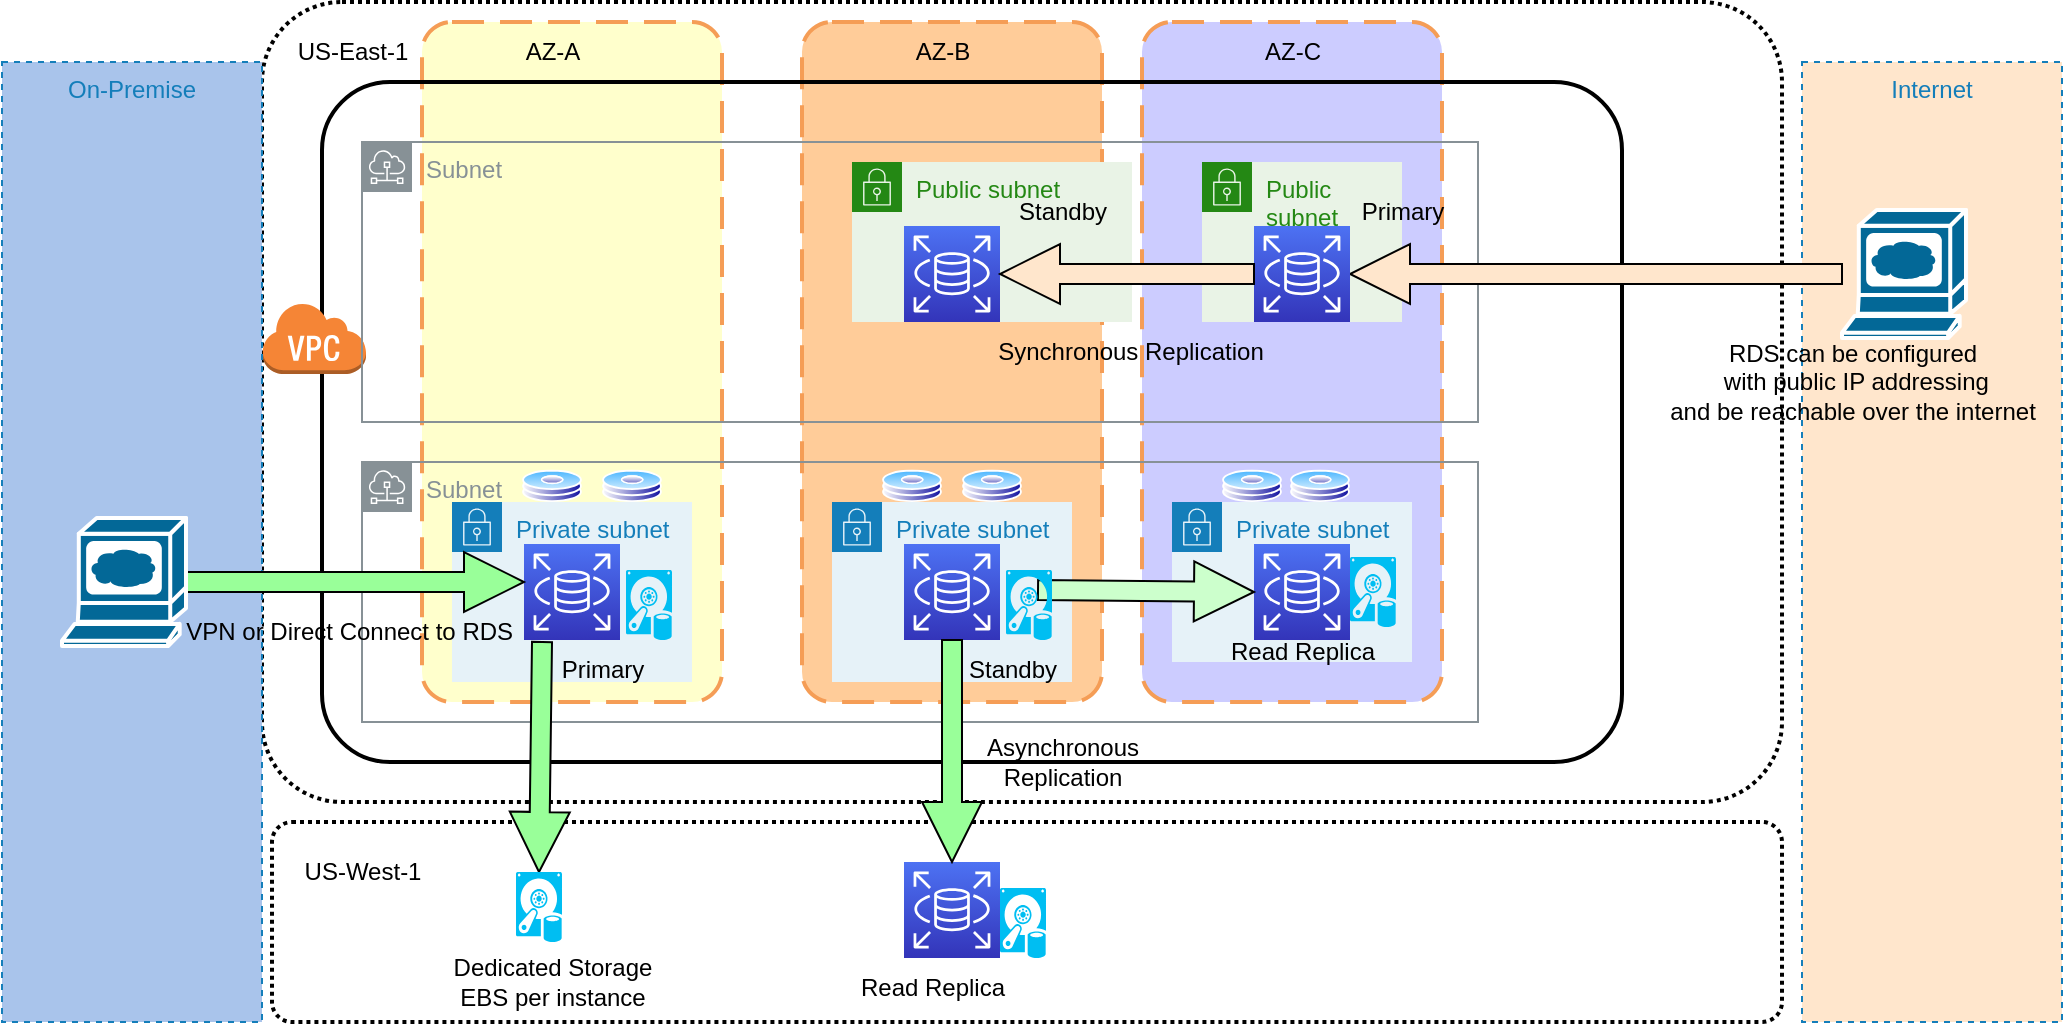 <mxfile version="20.8.13" type="github">
  <diagram id="stbyG8PFdSv3hAW9tTvB" name="Page-1">
    <mxGraphModel dx="2044" dy="627" grid="1" gridSize="10" guides="1" tooltips="1" connect="1" arrows="1" fold="1" page="1" pageScale="1" pageWidth="850" pageHeight="1100" math="0" shadow="0">
      <root>
        <mxCell id="0" />
        <mxCell id="1" parent="0" />
        <mxCell id="larNTnmImganuYbGx3xY-1" value="" style="rounded=1;arcSize=10;dashed=1;fillColor=none;gradientColor=none;dashPattern=1 1;strokeWidth=2;" parent="1" vertex="1">
          <mxGeometry x="60" y="50" width="760" height="400" as="geometry" />
        </mxCell>
        <mxCell id="larNTnmImganuYbGx3xY-3" value="" style="rounded=1;arcSize=10;dashed=1;strokeColor=#F59D56;fillColor=#FFFFCC;gradientColor=none;dashPattern=8 4;strokeWidth=2;" parent="1" vertex="1">
          <mxGeometry x="140" y="60" width="150" height="340" as="geometry" />
        </mxCell>
        <mxCell id="larNTnmImganuYbGx3xY-4" value="" style="rounded=1;arcSize=10;dashed=1;strokeColor=#F59D56;fillColor=#FFCC99;gradientColor=none;dashPattern=8 4;strokeWidth=2;" parent="1" vertex="1">
          <mxGeometry x="330" y="60" width="150" height="340" as="geometry" />
        </mxCell>
        <mxCell id="larNTnmImganuYbGx3xY-5" value="" style="rounded=1;arcSize=10;dashed=1;strokeColor=#F59D56;fillColor=#CCCCFF;gradientColor=none;dashPattern=8 4;strokeWidth=2;" parent="1" vertex="1">
          <mxGeometry x="500" y="60" width="150" height="340" as="geometry" />
        </mxCell>
        <mxCell id="larNTnmImganuYbGx3xY-6" value="" style="rounded=1;arcSize=10;dashed=0;fillColor=none;gradientColor=none;strokeWidth=2;" parent="1" vertex="1">
          <mxGeometry x="90" y="90" width="650" height="340" as="geometry" />
        </mxCell>
        <mxCell id="larNTnmImganuYbGx3xY-7" value="" style="dashed=0;html=1;shape=mxgraph.aws3.virtual_private_cloud;fillColor=#F58536;gradientColor=none;dashed=0;" parent="1" vertex="1">
          <mxGeometry x="60" y="200" width="52" height="36" as="geometry" />
        </mxCell>
        <mxCell id="larNTnmImganuYbGx3xY-10" value="Subnet" style="sketch=0;outlineConnect=0;gradientColor=none;html=1;whiteSpace=wrap;fontSize=12;fontStyle=0;shape=mxgraph.aws4.group;grIcon=mxgraph.aws4.group_subnet;strokeColor=#879196;fillColor=none;verticalAlign=top;align=left;spacingLeft=30;fontColor=#879196;dashed=0;" parent="1" vertex="1">
          <mxGeometry x="110" y="120" width="558" height="140" as="geometry" />
        </mxCell>
        <mxCell id="larNTnmImganuYbGx3xY-11" value="Private subnet" style="points=[[0,0],[0.25,0],[0.5,0],[0.75,0],[1,0],[1,0.25],[1,0.5],[1,0.75],[1,1],[0.75,1],[0.5,1],[0.25,1],[0,1],[0,0.75],[0,0.5],[0,0.25]];outlineConnect=0;gradientColor=none;html=1;whiteSpace=wrap;fontSize=12;fontStyle=0;container=1;pointerEvents=0;collapsible=0;recursiveResize=0;shape=mxgraph.aws4.group;grIcon=mxgraph.aws4.group_security_group;grStroke=0;strokeColor=#147EBA;fillColor=#E6F2F8;verticalAlign=top;align=left;spacingLeft=30;fontColor=#147EBA;dashed=0;" parent="1" vertex="1">
          <mxGeometry x="515" y="300" width="120" height="80" as="geometry" />
        </mxCell>
        <mxCell id="larNTnmImganuYbGx3xY-12" value="Public subnet" style="points=[[0,0],[0.25,0],[0.5,0],[0.75,0],[1,0],[1,0.25],[1,0.5],[1,0.75],[1,1],[0.75,1],[0.5,1],[0.25,1],[0,1],[0,0.75],[0,0.5],[0,0.25]];outlineConnect=0;gradientColor=none;html=1;whiteSpace=wrap;fontSize=12;fontStyle=0;container=1;pointerEvents=0;collapsible=0;recursiveResize=0;shape=mxgraph.aws4.group;grIcon=mxgraph.aws4.group_security_group;grStroke=0;strokeColor=#248814;fillColor=#E9F3E6;verticalAlign=top;align=left;spacingLeft=30;fontColor=#248814;dashed=0;" parent="1" vertex="1">
          <mxGeometry x="355" y="130" width="140" height="80" as="geometry" />
        </mxCell>
        <mxCell id="EKmpy8bJZApXXMo4z5-l-45" value="" style="sketch=0;points=[[0,0,0],[0.25,0,0],[0.5,0,0],[0.75,0,0],[1,0,0],[0,1,0],[0.25,1,0],[0.5,1,0],[0.75,1,0],[1,1,0],[0,0.25,0],[0,0.5,0],[0,0.75,0],[1,0.25,0],[1,0.5,0],[1,0.75,0]];outlineConnect=0;fontColor=#232F3E;gradientColor=#4D72F3;gradientDirection=north;fillColor=#3334B9;strokeColor=#ffffff;dashed=0;verticalLabelPosition=bottom;verticalAlign=top;align=center;html=1;fontSize=12;fontStyle=0;aspect=fixed;shape=mxgraph.aws4.resourceIcon;resIcon=mxgraph.aws4.rds;" vertex="1" parent="larNTnmImganuYbGx3xY-12">
          <mxGeometry x="26" y="32" width="48" height="48" as="geometry" />
        </mxCell>
        <mxCell id="EKmpy8bJZApXXMo4z5-l-48" value="Standby" style="text;html=1;align=center;verticalAlign=middle;resizable=0;points=[];autosize=1;strokeColor=none;fillColor=none;" vertex="1" parent="larNTnmImganuYbGx3xY-12">
          <mxGeometry x="70" y="10" width="70" height="30" as="geometry" />
        </mxCell>
        <mxCell id="larNTnmImganuYbGx3xY-13" value="Subnet" style="sketch=0;outlineConnect=0;gradientColor=none;html=1;whiteSpace=wrap;fontSize=12;fontStyle=0;shape=mxgraph.aws4.group;grIcon=mxgraph.aws4.group_subnet;strokeColor=#879196;fillColor=none;verticalAlign=top;align=left;spacingLeft=30;fontColor=#879196;dashed=0;" parent="1" vertex="1">
          <mxGeometry x="110" y="280" width="558" height="130" as="geometry" />
        </mxCell>
        <mxCell id="larNTnmImganuYbGx3xY-14" value="" style="rounded=1;arcSize=10;dashed=1;fillColor=none;gradientColor=none;dashPattern=1 1;strokeWidth=2;" parent="1" vertex="1">
          <mxGeometry x="65" y="460" width="755" height="100" as="geometry" />
        </mxCell>
        <mxCell id="larNTnmImganuYbGx3xY-15" value="Public subnet" style="points=[[0,0],[0.25,0],[0.5,0],[0.75,0],[1,0],[1,0.25],[1,0.5],[1,0.75],[1,1],[0.75,1],[0.5,1],[0.25,1],[0,1],[0,0.75],[0,0.5],[0,0.25]];outlineConnect=0;gradientColor=none;html=1;whiteSpace=wrap;fontSize=12;fontStyle=0;container=1;pointerEvents=0;collapsible=0;recursiveResize=0;shape=mxgraph.aws4.group;grIcon=mxgraph.aws4.group_security_group;grStroke=0;strokeColor=#248814;fillColor=#E9F3E6;verticalAlign=top;align=left;spacingLeft=30;fontColor=#248814;dashed=0;" parent="1" vertex="1">
          <mxGeometry x="530" y="130" width="100" height="80" as="geometry" />
        </mxCell>
        <mxCell id="larNTnmImganuYbGx3xY-16" value="Private subnet" style="points=[[0,0],[0.25,0],[0.5,0],[0.75,0],[1,0],[1,0.25],[1,0.5],[1,0.75],[1,1],[0.75,1],[0.5,1],[0.25,1],[0,1],[0,0.75],[0,0.5],[0,0.25]];outlineConnect=0;gradientColor=none;html=1;whiteSpace=wrap;fontSize=12;fontStyle=0;container=1;pointerEvents=0;collapsible=0;recursiveResize=0;shape=mxgraph.aws4.group;grIcon=mxgraph.aws4.group_security_group;grStroke=0;strokeColor=#147EBA;fillColor=#E6F2F8;verticalAlign=top;align=left;spacingLeft=30;fontColor=#147EBA;dashed=0;" parent="1" vertex="1">
          <mxGeometry x="345" y="300" width="120" height="90" as="geometry" />
        </mxCell>
        <mxCell id="EKmpy8bJZApXXMo4z5-l-12" value="" style="sketch=0;points=[[0,0,0],[0.25,0,0],[0.5,0,0],[0.75,0,0],[1,0,0],[0,1,0],[0.25,1,0],[0.5,1,0],[0.75,1,0],[1,1,0],[0,0.25,0],[0,0.5,0],[0,0.75,0],[1,0.25,0],[1,0.5,0],[1,0.75,0]];outlineConnect=0;fontColor=#232F3E;gradientColor=#4D72F3;gradientDirection=north;fillColor=#3334B9;strokeColor=#ffffff;dashed=0;verticalLabelPosition=bottom;verticalAlign=top;align=center;html=1;fontSize=12;fontStyle=0;aspect=fixed;shape=mxgraph.aws4.resourceIcon;resIcon=mxgraph.aws4.rds;" vertex="1" parent="larNTnmImganuYbGx3xY-16">
          <mxGeometry x="36" y="21" width="48" height="48" as="geometry" />
        </mxCell>
        <mxCell id="EKmpy8bJZApXXMo4z5-l-15" value="Standby" style="text;html=1;align=center;verticalAlign=middle;resizable=0;points=[];autosize=1;strokeColor=none;fillColor=none;" vertex="1" parent="larNTnmImganuYbGx3xY-16">
          <mxGeometry x="55" y="69" width="70" height="30" as="geometry" />
        </mxCell>
        <mxCell id="larNTnmImganuYbGx3xY-17" value="Private subnet" style="points=[[0,0],[0.25,0],[0.5,0],[0.75,0],[1,0],[1,0.25],[1,0.5],[1,0.75],[1,1],[0.75,1],[0.5,1],[0.25,1],[0,1],[0,0.75],[0,0.5],[0,0.25]];outlineConnect=0;gradientColor=none;html=1;whiteSpace=wrap;fontSize=12;fontStyle=0;container=1;pointerEvents=0;collapsible=0;recursiveResize=0;shape=mxgraph.aws4.group;grIcon=mxgraph.aws4.group_security_group;grStroke=0;strokeColor=#147EBA;fillColor=#E6F2F8;verticalAlign=top;align=left;spacingLeft=30;fontColor=#147EBA;dashed=0;" parent="1" vertex="1">
          <mxGeometry x="155" y="300" width="120" height="90" as="geometry" />
        </mxCell>
        <mxCell id="EKmpy8bJZApXXMo4z5-l-11" value="" style="sketch=0;points=[[0,0,0],[0.25,0,0],[0.5,0,0],[0.75,0,0],[1,0,0],[0,1,0],[0.25,1,0],[0.5,1,0],[0.75,1,0],[1,1,0],[0,0.25,0],[0,0.5,0],[0,0.75,0],[1,0.25,0],[1,0.5,0],[1,0.75,0]];outlineConnect=0;fontColor=#232F3E;gradientColor=#4D72F3;gradientDirection=north;fillColor=#3334B9;strokeColor=#ffffff;dashed=0;verticalLabelPosition=bottom;verticalAlign=top;align=center;html=1;fontSize=12;fontStyle=0;aspect=fixed;shape=mxgraph.aws4.resourceIcon;resIcon=mxgraph.aws4.rds;" vertex="1" parent="larNTnmImganuYbGx3xY-17">
          <mxGeometry x="36" y="21" width="48" height="48" as="geometry" />
        </mxCell>
        <mxCell id="EKmpy8bJZApXXMo4z5-l-14" value="Primary" style="text;html=1;align=center;verticalAlign=middle;resizable=0;points=[];autosize=1;strokeColor=none;fillColor=none;" vertex="1" parent="larNTnmImganuYbGx3xY-17">
          <mxGeometry x="45" y="69" width="60" height="30" as="geometry" />
        </mxCell>
        <mxCell id="larNTnmImganuYbGx3xY-18" value="AZ-A" style="text;html=1;align=center;verticalAlign=middle;resizable=0;points=[];autosize=1;strokeColor=none;fillColor=none;" parent="1" vertex="1">
          <mxGeometry x="180" y="60" width="50" height="30" as="geometry" />
        </mxCell>
        <mxCell id="larNTnmImganuYbGx3xY-19" value="AZ-B" style="text;html=1;align=center;verticalAlign=middle;resizable=0;points=[];autosize=1;strokeColor=none;fillColor=none;" parent="1" vertex="1">
          <mxGeometry x="375" y="60" width="50" height="30" as="geometry" />
        </mxCell>
        <mxCell id="larNTnmImganuYbGx3xY-20" value="AZ-C" style="text;html=1;align=center;verticalAlign=middle;resizable=0;points=[];autosize=1;strokeColor=none;fillColor=none;" parent="1" vertex="1">
          <mxGeometry x="550" y="60" width="50" height="30" as="geometry" />
        </mxCell>
        <mxCell id="larNTnmImganuYbGx3xY-21" value="US-East-1" style="text;html=1;align=center;verticalAlign=middle;resizable=0;points=[];autosize=1;strokeColor=none;fillColor=none;" parent="1" vertex="1">
          <mxGeometry x="65" y="60" width="80" height="30" as="geometry" />
        </mxCell>
        <mxCell id="larNTnmImganuYbGx3xY-22" value="US-West-1" style="text;html=1;align=center;verticalAlign=middle;resizable=0;points=[];autosize=1;strokeColor=none;fillColor=none;" parent="1" vertex="1">
          <mxGeometry x="70" y="470" width="80" height="30" as="geometry" />
        </mxCell>
        <mxCell id="EKmpy8bJZApXXMo4z5-l-1" value="On-Premise" style="fillColor=#A9C4EB;strokeColor=#147EBA;dashed=1;verticalAlign=top;fontStyle=0;fontColor=#147EBA;" vertex="1" parent="1">
          <mxGeometry x="-70" y="80" width="130" height="480" as="geometry" />
        </mxCell>
        <mxCell id="EKmpy8bJZApXXMo4z5-l-4" value="Internet" style="fillColor=#FFE6CC;strokeColor=#147EBA;dashed=1;verticalAlign=top;fontStyle=0;fontColor=#147EBA;" vertex="1" parent="1">
          <mxGeometry x="830" y="80" width="130" height="480" as="geometry" />
        </mxCell>
        <mxCell id="EKmpy8bJZApXXMo4z5-l-27" style="edgeStyle=orthogonalEdgeStyle;rounded=0;orthogonalLoop=1;jettySize=auto;html=1;shape=arrow;fillColor=#99FF99;" edge="1" parent="1" source="EKmpy8bJZApXXMo4z5-l-9" target="EKmpy8bJZApXXMo4z5-l-11">
          <mxGeometry relative="1" as="geometry">
            <Array as="points">
              <mxPoint x="215" y="340" />
              <mxPoint x="215" y="430" />
              <mxPoint x="107" y="430" />
              <mxPoint x="107" y="340" />
            </Array>
          </mxGeometry>
        </mxCell>
        <mxCell id="EKmpy8bJZApXXMo4z5-l-9" value="" style="shape=mxgraph.cisco.computers_and_peripherals.web_browser;html=1;pointerEvents=1;dashed=0;fillColor=#036897;strokeColor=#ffffff;strokeWidth=2;verticalLabelPosition=bottom;verticalAlign=top;align=center;outlineConnect=0;" vertex="1" parent="1">
          <mxGeometry x="-40" y="308" width="62" height="64" as="geometry" />
        </mxCell>
        <mxCell id="EKmpy8bJZApXXMo4z5-l-43" value="" style="edgeStyle=orthogonalEdgeStyle;shape=arrow;rounded=0;orthogonalLoop=1;jettySize=auto;html=1;fillColor=#FFE6CC;" edge="1" parent="1" source="EKmpy8bJZApXXMo4z5-l-10" target="EKmpy8bJZApXXMo4z5-l-44">
          <mxGeometry relative="1" as="geometry" />
        </mxCell>
        <mxCell id="EKmpy8bJZApXXMo4z5-l-10" value="" style="shape=mxgraph.cisco.computers_and_peripherals.web_browser;html=1;pointerEvents=1;dashed=0;fillColor=#036897;strokeColor=#ffffff;strokeWidth=2;verticalLabelPosition=bottom;verticalAlign=top;align=center;outlineConnect=0;" vertex="1" parent="1">
          <mxGeometry x="850" y="154" width="62" height="64" as="geometry" />
        </mxCell>
        <mxCell id="EKmpy8bJZApXXMo4z5-l-13" value="" style="sketch=0;points=[[0,0,0],[0.25,0,0],[0.5,0,0],[0.75,0,0],[1,0,0],[0,1,0],[0.25,1,0],[0.5,1,0],[0.75,1,0],[1,1,0],[0,0.25,0],[0,0.5,0],[0,0.75,0],[1,0.25,0],[1,0.5,0],[1,0.75,0]];outlineConnect=0;fontColor=#232F3E;gradientColor=#4D72F3;gradientDirection=north;fillColor=#3334B9;strokeColor=#ffffff;dashed=0;verticalLabelPosition=bottom;verticalAlign=top;align=center;html=1;fontSize=12;fontStyle=0;aspect=fixed;shape=mxgraph.aws4.resourceIcon;resIcon=mxgraph.aws4.rds;" vertex="1" parent="1">
          <mxGeometry x="556" y="321" width="48" height="48" as="geometry" />
        </mxCell>
        <mxCell id="EKmpy8bJZApXXMo4z5-l-16" value="Read Replica" style="text;html=1;align=center;verticalAlign=middle;resizable=0;points=[];autosize=1;strokeColor=none;fillColor=none;" vertex="1" parent="1">
          <mxGeometry x="530" y="360" width="100" height="30" as="geometry" />
        </mxCell>
        <mxCell id="EKmpy8bJZApXXMo4z5-l-17" value="" style="aspect=fixed;perimeter=ellipsePerimeter;html=1;align=center;shadow=0;dashed=0;spacingTop=3;image;image=img/lib/active_directory/hard_disk.svg;fillColor=#FFE6CC;" vertex="1" parent="1">
          <mxGeometry x="230" y="283.8" width="30" height="16.2" as="geometry" />
        </mxCell>
        <mxCell id="EKmpy8bJZApXXMo4z5-l-22" value="" style="aspect=fixed;perimeter=ellipsePerimeter;html=1;align=center;shadow=0;dashed=0;spacingTop=3;image;image=img/lib/active_directory/hard_disk.svg;fillColor=#FFE6CC;" vertex="1" parent="1">
          <mxGeometry x="190" y="283.8" width="30" height="16.2" as="geometry" />
        </mxCell>
        <mxCell id="EKmpy8bJZApXXMo4z5-l-23" value="" style="aspect=fixed;perimeter=ellipsePerimeter;html=1;align=center;shadow=0;dashed=0;spacingTop=3;image;image=img/lib/active_directory/hard_disk.svg;fillColor=#FFE6CC;" vertex="1" parent="1">
          <mxGeometry x="370" y="283.8" width="30" height="16.2" as="geometry" />
        </mxCell>
        <mxCell id="EKmpy8bJZApXXMo4z5-l-24" value="" style="aspect=fixed;perimeter=ellipsePerimeter;html=1;align=center;shadow=0;dashed=0;spacingTop=3;image;image=img/lib/active_directory/hard_disk.svg;fillColor=#FFE6CC;" vertex="1" parent="1">
          <mxGeometry x="410" y="283.8" width="30" height="16.2" as="geometry" />
        </mxCell>
        <mxCell id="EKmpy8bJZApXXMo4z5-l-25" value="" style="aspect=fixed;perimeter=ellipsePerimeter;html=1;align=center;shadow=0;dashed=0;spacingTop=3;image;image=img/lib/active_directory/hard_disk.svg;fillColor=#FFE6CC;" vertex="1" parent="1">
          <mxGeometry x="540" y="283.8" width="30" height="16.2" as="geometry" />
        </mxCell>
        <mxCell id="EKmpy8bJZApXXMo4z5-l-26" value="" style="aspect=fixed;perimeter=ellipsePerimeter;html=1;align=center;shadow=0;dashed=0;spacingTop=3;image;image=img/lib/active_directory/hard_disk.svg;fillColor=#FFE6CC;" vertex="1" parent="1">
          <mxGeometry x="574" y="283.8" width="30" height="16.2" as="geometry" />
        </mxCell>
        <mxCell id="EKmpy8bJZApXXMo4z5-l-34" value="" style="edgeStyle=orthogonalEdgeStyle;shape=arrow;rounded=0;orthogonalLoop=1;jettySize=auto;html=1;fillColor=#99FF99;entryX=0.5;entryY=0;entryDx=0;entryDy=0;entryPerimeter=0;" edge="1" parent="1" target="EKmpy8bJZApXXMo4z5-l-29">
          <mxGeometry relative="1" as="geometry">
            <mxPoint x="200" y="370" as="sourcePoint" />
          </mxGeometry>
        </mxCell>
        <mxCell id="EKmpy8bJZApXXMo4z5-l-29" value="" style="verticalLabelPosition=bottom;html=1;verticalAlign=top;align=center;strokeColor=none;fillColor=#00BEF2;shape=mxgraph.azure.vhd_data_disk;pointerEvents=1;" vertex="1" parent="1">
          <mxGeometry x="187" y="485" width="23" height="35" as="geometry" />
        </mxCell>
        <mxCell id="EKmpy8bJZApXXMo4z5-l-31" value="" style="verticalLabelPosition=bottom;html=1;verticalAlign=top;align=center;strokeColor=none;fillColor=#00BEF2;shape=mxgraph.azure.vhd_data_disk;pointerEvents=1;" vertex="1" parent="1">
          <mxGeometry x="604" y="327.5" width="23" height="35" as="geometry" />
        </mxCell>
        <mxCell id="EKmpy8bJZApXXMo4z5-l-32" value="Dedicated Storage&lt;br&gt;EBS per instance&lt;br&gt;" style="text;html=1;align=center;verticalAlign=middle;resizable=0;points=[];autosize=1;strokeColor=none;fillColor=none;" vertex="1" parent="1">
          <mxGeometry x="145" y="520" width="120" height="40" as="geometry" />
        </mxCell>
        <mxCell id="EKmpy8bJZApXXMo4z5-l-35" value="" style="sketch=0;points=[[0,0,0],[0.25,0,0],[0.5,0,0],[0.75,0,0],[1,0,0],[0,1,0],[0.25,1,0],[0.5,1,0],[0.75,1,0],[1,1,0],[0,0.25,0],[0,0.5,0],[0,0.75,0],[1,0.25,0],[1,0.5,0],[1,0.75,0]];outlineConnect=0;fontColor=#232F3E;gradientColor=#4D72F3;gradientDirection=north;fillColor=#3334B9;strokeColor=#ffffff;dashed=0;verticalLabelPosition=bottom;verticalAlign=top;align=center;html=1;fontSize=12;fontStyle=0;aspect=fixed;shape=mxgraph.aws4.resourceIcon;resIcon=mxgraph.aws4.rds;" vertex="1" parent="1">
          <mxGeometry x="381" y="480" width="48" height="48" as="geometry" />
        </mxCell>
        <mxCell id="EKmpy8bJZApXXMo4z5-l-36" value="Read Replica" style="text;html=1;align=center;verticalAlign=middle;resizable=0;points=[];autosize=1;strokeColor=none;fillColor=none;" vertex="1" parent="1">
          <mxGeometry x="345" y="528" width="100" height="30" as="geometry" />
        </mxCell>
        <mxCell id="EKmpy8bJZApXXMo4z5-l-37" value="" style="edgeStyle=orthogonalEdgeStyle;shape=arrow;rounded=0;orthogonalLoop=1;jettySize=auto;html=1;fillColor=#99FF99;entryX=0.5;entryY=0;entryDx=0;entryDy=0;entryPerimeter=0;" edge="1" parent="1" source="EKmpy8bJZApXXMo4z5-l-12" target="EKmpy8bJZApXXMo4z5-l-35">
          <mxGeometry relative="1" as="geometry" />
        </mxCell>
        <mxCell id="EKmpy8bJZApXXMo4z5-l-39" value="Asynchronous&lt;br&gt;Replication" style="text;html=1;align=center;verticalAlign=middle;resizable=0;points=[];autosize=1;strokeColor=none;fillColor=none;" vertex="1" parent="1">
          <mxGeometry x="410" y="410" width="100" height="40" as="geometry" />
        </mxCell>
        <mxCell id="EKmpy8bJZApXXMo4z5-l-40" value="" style="verticalLabelPosition=bottom;html=1;verticalAlign=top;align=center;strokeColor=none;fillColor=#00BEF2;shape=mxgraph.azure.vhd_data_disk;pointerEvents=1;" vertex="1" parent="1">
          <mxGeometry x="429" y="493" width="23" height="35" as="geometry" />
        </mxCell>
        <mxCell id="EKmpy8bJZApXXMo4z5-l-41" value="" style="verticalLabelPosition=bottom;html=1;verticalAlign=top;align=center;strokeColor=none;fillColor=#00BEF2;shape=mxgraph.azure.vhd_data_disk;pointerEvents=1;" vertex="1" parent="1">
          <mxGeometry x="242" y="334" width="23" height="35" as="geometry" />
        </mxCell>
        <mxCell id="EKmpy8bJZApXXMo4z5-l-50" value="" style="edgeStyle=orthogonalEdgeStyle;shape=arrow;rounded=0;orthogonalLoop=1;jettySize=auto;html=1;fillColor=#CCFFCC;entryX=0;entryY=0.5;entryDx=0;entryDy=0;entryPerimeter=0;exitX=0.696;exitY=0.286;exitDx=0;exitDy=0;exitPerimeter=0;" edge="1" parent="1" source="EKmpy8bJZApXXMo4z5-l-42" target="EKmpy8bJZApXXMo4z5-l-13">
          <mxGeometry relative="1" as="geometry" />
        </mxCell>
        <mxCell id="EKmpy8bJZApXXMo4z5-l-42" value="" style="verticalLabelPosition=bottom;html=1;verticalAlign=top;align=center;strokeColor=none;fillColor=#00BEF2;shape=mxgraph.azure.vhd_data_disk;pointerEvents=1;" vertex="1" parent="1">
          <mxGeometry x="432" y="334" width="23" height="35" as="geometry" />
        </mxCell>
        <mxCell id="EKmpy8bJZApXXMo4z5-l-44" value="" style="sketch=0;points=[[0,0,0],[0.25,0,0],[0.5,0,0],[0.75,0,0],[1,0,0],[0,1,0],[0.25,1,0],[0.5,1,0],[0.75,1,0],[1,1,0],[0,0.25,0],[0,0.5,0],[0,0.75,0],[1,0.25,0],[1,0.5,0],[1,0.75,0]];outlineConnect=0;fontColor=#232F3E;gradientColor=#4D72F3;gradientDirection=north;fillColor=#3334B9;strokeColor=#ffffff;dashed=0;verticalLabelPosition=bottom;verticalAlign=top;align=center;html=1;fontSize=12;fontStyle=0;aspect=fixed;shape=mxgraph.aws4.resourceIcon;resIcon=mxgraph.aws4.rds;" vertex="1" parent="1">
          <mxGeometry x="556" y="162" width="48" height="48" as="geometry" />
        </mxCell>
        <mxCell id="EKmpy8bJZApXXMo4z5-l-46" style="edgeStyle=orthogonalEdgeStyle;shape=arrow;rounded=0;orthogonalLoop=1;jettySize=auto;html=1;fillColor=#FFE6CC;" edge="1" parent="1" source="EKmpy8bJZApXXMo4z5-l-44" target="EKmpy8bJZApXXMo4z5-l-45">
          <mxGeometry relative="1" as="geometry" />
        </mxCell>
        <mxCell id="EKmpy8bJZApXXMo4z5-l-47" value="Synchronous Replication" style="text;html=1;align=center;verticalAlign=middle;resizable=0;points=[];autosize=1;strokeColor=none;fillColor=none;" vertex="1" parent="1">
          <mxGeometry x="414" y="210" width="160" height="30" as="geometry" />
        </mxCell>
        <mxCell id="EKmpy8bJZApXXMo4z5-l-49" value="Primary" style="text;html=1;align=center;verticalAlign=middle;resizable=0;points=[];autosize=1;strokeColor=none;fillColor=none;" vertex="1" parent="1">
          <mxGeometry x="600" y="140" width="60" height="30" as="geometry" />
        </mxCell>
        <mxCell id="EKmpy8bJZApXXMo4z5-l-51" value="VPN or Direct Connect to RDS&amp;nbsp;" style="text;html=1;align=center;verticalAlign=middle;resizable=0;points=[];autosize=1;strokeColor=none;fillColor=none;" vertex="1" parent="1">
          <mxGeometry x="10" y="350" width="190" height="30" as="geometry" />
        </mxCell>
        <mxCell id="EKmpy8bJZApXXMo4z5-l-52" value="RDS can be configured&lt;br&gt;&amp;nbsp;with public IP addressing &lt;br&gt;and be reachable over the internet" style="text;html=1;align=center;verticalAlign=middle;resizable=0;points=[];autosize=1;strokeColor=none;fillColor=none;" vertex="1" parent="1">
          <mxGeometry x="750" y="210" width="210" height="60" as="geometry" />
        </mxCell>
      </root>
    </mxGraphModel>
  </diagram>
</mxfile>
